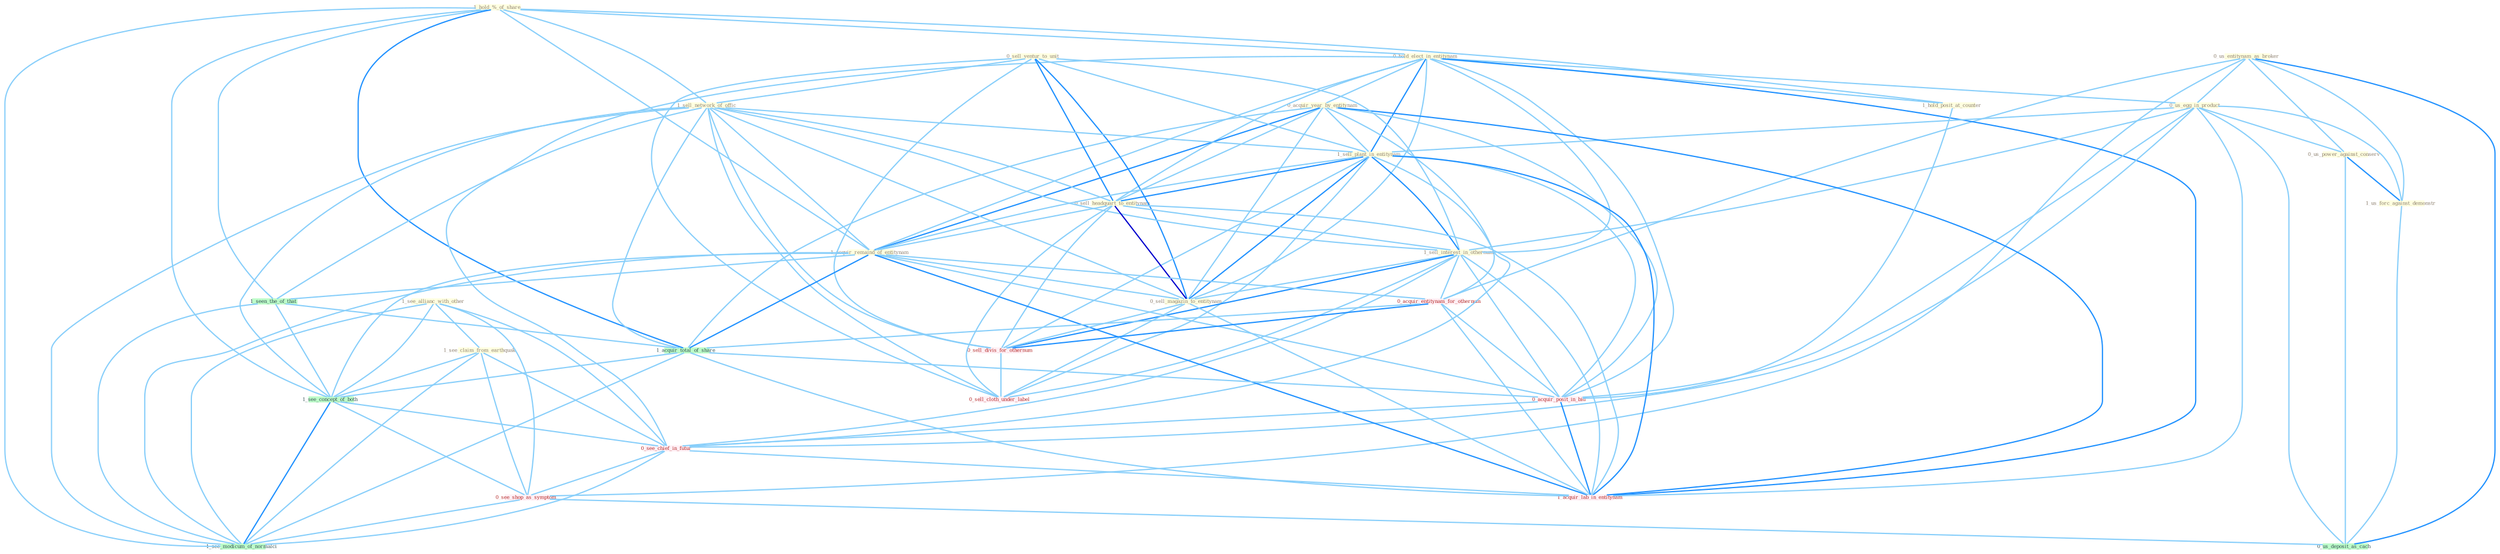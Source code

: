 Graph G{ 
    node
    [shape=polygon,style=filled,width=.5,height=.06,color="#BDFCC9",fixedsize=true,fontsize=4,
    fontcolor="#2f4f4f"];
    {node
    [color="#ffffe0", fontcolor="#8b7d6b"] "1_see_allianc_with_other " "1_hold_%_of_share " "0_us_entitynam_as_broker " "0_hold_elect_in_entitynam " "0_us_egg_in_product " "1_see_claim_from_earthquak " "0_acquir_year_by_entitynam " "0_us_power_against_conserv " "0_sell_ventur_to_unit " "1_hold_posit_at_counter " "1_sell_network_of_offic " "1_sell_plant_in_entitynam " "1_us_forc_against_demonstr " "0_sell_headquart_to_entitynam " "1_sell_interest_in_othernum " "1_acquir_remaind_of_entitynam " "0_sell_magazin_to_entitynam "}
{node [color="#fff0f5", fontcolor="#b22222"] "0_acquir_entitynam_for_othernum " "0_sell_divis_for_othernum " "0_sell_cloth_under_label " "0_acquir_posit_in_bid " "0_see_chief_in_futur " "0_see_shop_as_symptom " "1_acquir_lab_in_entitynam "}
edge [color="#B0E2FF"];

	"1_see_allianc_with_other " -- "1_see_claim_from_earthquak " [w="1", color="#87cefa" ];
	"1_see_allianc_with_other " -- "1_see_concept_of_both " [w="1", color="#87cefa" ];
	"1_see_allianc_with_other " -- "0_see_chief_in_futur " [w="1", color="#87cefa" ];
	"1_see_allianc_with_other " -- "0_see_shop_as_symptom " [w="1", color="#87cefa" ];
	"1_see_allianc_with_other " -- "1_see_modicum_of_normalci " [w="1", color="#87cefa" ];
	"1_hold_%_of_share " -- "0_hold_elect_in_entitynam " [w="1", color="#87cefa" ];
	"1_hold_%_of_share " -- "1_hold_posit_at_counter " [w="1", color="#87cefa" ];
	"1_hold_%_of_share " -- "1_sell_network_of_offic " [w="1", color="#87cefa" ];
	"1_hold_%_of_share " -- "1_acquir_remaind_of_entitynam " [w="1", color="#87cefa" ];
	"1_hold_%_of_share " -- "1_seen_the_of_that " [w="1", color="#87cefa" ];
	"1_hold_%_of_share " -- "1_acquir_total_of_share " [w="2", color="#1e90ff" , len=0.8];
	"1_hold_%_of_share " -- "1_see_concept_of_both " [w="1", color="#87cefa" ];
	"1_hold_%_of_share " -- "1_see_modicum_of_normalci " [w="1", color="#87cefa" ];
	"0_us_entitynam_as_broker " -- "0_us_egg_in_product " [w="1", color="#87cefa" ];
	"0_us_entitynam_as_broker " -- "0_us_power_against_conserv " [w="1", color="#87cefa" ];
	"0_us_entitynam_as_broker " -- "1_us_forc_against_demonstr " [w="1", color="#87cefa" ];
	"0_us_entitynam_as_broker " -- "0_acquir_entitynam_for_othernum " [w="1", color="#87cefa" ];
	"0_us_entitynam_as_broker " -- "0_see_shop_as_symptom " [w="1", color="#87cefa" ];
	"0_us_entitynam_as_broker " -- "0_us_deposit_as_cach " [w="2", color="#1e90ff" , len=0.8];
	"0_hold_elect_in_entitynam " -- "0_us_egg_in_product " [w="1", color="#87cefa" ];
	"0_hold_elect_in_entitynam " -- "0_acquir_year_by_entitynam " [w="1", color="#87cefa" ];
	"0_hold_elect_in_entitynam " -- "1_hold_posit_at_counter " [w="1", color="#87cefa" ];
	"0_hold_elect_in_entitynam " -- "1_sell_plant_in_entitynam " [w="2", color="#1e90ff" , len=0.8];
	"0_hold_elect_in_entitynam " -- "0_sell_headquart_to_entitynam " [w="1", color="#87cefa" ];
	"0_hold_elect_in_entitynam " -- "1_sell_interest_in_othernum " [w="1", color="#87cefa" ];
	"0_hold_elect_in_entitynam " -- "1_acquir_remaind_of_entitynam " [w="1", color="#87cefa" ];
	"0_hold_elect_in_entitynam " -- "0_sell_magazin_to_entitynam " [w="1", color="#87cefa" ];
	"0_hold_elect_in_entitynam " -- "0_acquir_posit_in_bid " [w="1", color="#87cefa" ];
	"0_hold_elect_in_entitynam " -- "0_see_chief_in_futur " [w="1", color="#87cefa" ];
	"0_hold_elect_in_entitynam " -- "1_acquir_lab_in_entitynam " [w="2", color="#1e90ff" , len=0.8];
	"0_us_egg_in_product " -- "0_us_power_against_conserv " [w="1", color="#87cefa" ];
	"0_us_egg_in_product " -- "1_sell_plant_in_entitynam " [w="1", color="#87cefa" ];
	"0_us_egg_in_product " -- "1_us_forc_against_demonstr " [w="1", color="#87cefa" ];
	"0_us_egg_in_product " -- "1_sell_interest_in_othernum " [w="1", color="#87cefa" ];
	"0_us_egg_in_product " -- "0_acquir_posit_in_bid " [w="1", color="#87cefa" ];
	"0_us_egg_in_product " -- "0_see_chief_in_futur " [w="1", color="#87cefa" ];
	"0_us_egg_in_product " -- "1_acquir_lab_in_entitynam " [w="1", color="#87cefa" ];
	"0_us_egg_in_product " -- "0_us_deposit_as_cach " [w="1", color="#87cefa" ];
	"1_see_claim_from_earthquak " -- "1_see_concept_of_both " [w="1", color="#87cefa" ];
	"1_see_claim_from_earthquak " -- "0_see_chief_in_futur " [w="1", color="#87cefa" ];
	"1_see_claim_from_earthquak " -- "0_see_shop_as_symptom " [w="1", color="#87cefa" ];
	"1_see_claim_from_earthquak " -- "1_see_modicum_of_normalci " [w="1", color="#87cefa" ];
	"0_acquir_year_by_entitynam " -- "1_sell_plant_in_entitynam " [w="1", color="#87cefa" ];
	"0_acquir_year_by_entitynam " -- "0_sell_headquart_to_entitynam " [w="1", color="#87cefa" ];
	"0_acquir_year_by_entitynam " -- "1_acquir_remaind_of_entitynam " [w="2", color="#1e90ff" , len=0.8];
	"0_acquir_year_by_entitynam " -- "0_sell_magazin_to_entitynam " [w="1", color="#87cefa" ];
	"0_acquir_year_by_entitynam " -- "0_acquir_entitynam_for_othernum " [w="1", color="#87cefa" ];
	"0_acquir_year_by_entitynam " -- "1_acquir_total_of_share " [w="1", color="#87cefa" ];
	"0_acquir_year_by_entitynam " -- "0_acquir_posit_in_bid " [w="1", color="#87cefa" ];
	"0_acquir_year_by_entitynam " -- "1_acquir_lab_in_entitynam " [w="2", color="#1e90ff" , len=0.8];
	"0_us_power_against_conserv " -- "1_us_forc_against_demonstr " [w="2", color="#1e90ff" , len=0.8];
	"0_us_power_against_conserv " -- "0_us_deposit_as_cach " [w="1", color="#87cefa" ];
	"0_sell_ventur_to_unit " -- "1_sell_network_of_offic " [w="1", color="#87cefa" ];
	"0_sell_ventur_to_unit " -- "1_sell_plant_in_entitynam " [w="1", color="#87cefa" ];
	"0_sell_ventur_to_unit " -- "0_sell_headquart_to_entitynam " [w="2", color="#1e90ff" , len=0.8];
	"0_sell_ventur_to_unit " -- "1_sell_interest_in_othernum " [w="1", color="#87cefa" ];
	"0_sell_ventur_to_unit " -- "0_sell_magazin_to_entitynam " [w="2", color="#1e90ff" , len=0.8];
	"0_sell_ventur_to_unit " -- "0_sell_divis_for_othernum " [w="1", color="#87cefa" ];
	"0_sell_ventur_to_unit " -- "0_sell_cloth_under_label " [w="1", color="#87cefa" ];
	"1_hold_posit_at_counter " -- "0_acquir_posit_in_bid " [w="1", color="#87cefa" ];
	"1_sell_network_of_offic " -- "1_sell_plant_in_entitynam " [w="1", color="#87cefa" ];
	"1_sell_network_of_offic " -- "0_sell_headquart_to_entitynam " [w="1", color="#87cefa" ];
	"1_sell_network_of_offic " -- "1_sell_interest_in_othernum " [w="1", color="#87cefa" ];
	"1_sell_network_of_offic " -- "1_acquir_remaind_of_entitynam " [w="1", color="#87cefa" ];
	"1_sell_network_of_offic " -- "0_sell_magazin_to_entitynam " [w="1", color="#87cefa" ];
	"1_sell_network_of_offic " -- "1_seen_the_of_that " [w="1", color="#87cefa" ];
	"1_sell_network_of_offic " -- "0_sell_divis_for_othernum " [w="1", color="#87cefa" ];
	"1_sell_network_of_offic " -- "1_acquir_total_of_share " [w="1", color="#87cefa" ];
	"1_sell_network_of_offic " -- "0_sell_cloth_under_label " [w="1", color="#87cefa" ];
	"1_sell_network_of_offic " -- "1_see_concept_of_both " [w="1", color="#87cefa" ];
	"1_sell_network_of_offic " -- "1_see_modicum_of_normalci " [w="1", color="#87cefa" ];
	"1_sell_plant_in_entitynam " -- "0_sell_headquart_to_entitynam " [w="2", color="#1e90ff" , len=0.8];
	"1_sell_plant_in_entitynam " -- "1_sell_interest_in_othernum " [w="2", color="#1e90ff" , len=0.8];
	"1_sell_plant_in_entitynam " -- "1_acquir_remaind_of_entitynam " [w="1", color="#87cefa" ];
	"1_sell_plant_in_entitynam " -- "0_sell_magazin_to_entitynam " [w="2", color="#1e90ff" , len=0.8];
	"1_sell_plant_in_entitynam " -- "0_sell_divis_for_othernum " [w="1", color="#87cefa" ];
	"1_sell_plant_in_entitynam " -- "0_sell_cloth_under_label " [w="1", color="#87cefa" ];
	"1_sell_plant_in_entitynam " -- "0_acquir_posit_in_bid " [w="1", color="#87cefa" ];
	"1_sell_plant_in_entitynam " -- "0_see_chief_in_futur " [w="1", color="#87cefa" ];
	"1_sell_plant_in_entitynam " -- "1_acquir_lab_in_entitynam " [w="2", color="#1e90ff" , len=0.8];
	"1_us_forc_against_demonstr " -- "0_us_deposit_as_cach " [w="1", color="#87cefa" ];
	"0_sell_headquart_to_entitynam " -- "1_sell_interest_in_othernum " [w="1", color="#87cefa" ];
	"0_sell_headquart_to_entitynam " -- "1_acquir_remaind_of_entitynam " [w="1", color="#87cefa" ];
	"0_sell_headquart_to_entitynam " -- "0_sell_magazin_to_entitynam " [w="3", color="#0000cd" , len=0.6];
	"0_sell_headquart_to_entitynam " -- "0_sell_divis_for_othernum " [w="1", color="#87cefa" ];
	"0_sell_headquart_to_entitynam " -- "0_sell_cloth_under_label " [w="1", color="#87cefa" ];
	"0_sell_headquart_to_entitynam " -- "1_acquir_lab_in_entitynam " [w="1", color="#87cefa" ];
	"1_sell_interest_in_othernum " -- "0_sell_magazin_to_entitynam " [w="1", color="#87cefa" ];
	"1_sell_interest_in_othernum " -- "0_acquir_entitynam_for_othernum " [w="1", color="#87cefa" ];
	"1_sell_interest_in_othernum " -- "0_sell_divis_for_othernum " [w="2", color="#1e90ff" , len=0.8];
	"1_sell_interest_in_othernum " -- "0_sell_cloth_under_label " [w="1", color="#87cefa" ];
	"1_sell_interest_in_othernum " -- "0_acquir_posit_in_bid " [w="1", color="#87cefa" ];
	"1_sell_interest_in_othernum " -- "0_see_chief_in_futur " [w="1", color="#87cefa" ];
	"1_sell_interest_in_othernum " -- "1_acquir_lab_in_entitynam " [w="1", color="#87cefa" ];
	"1_acquir_remaind_of_entitynam " -- "0_sell_magazin_to_entitynam " [w="1", color="#87cefa" ];
	"1_acquir_remaind_of_entitynam " -- "0_acquir_entitynam_for_othernum " [w="1", color="#87cefa" ];
	"1_acquir_remaind_of_entitynam " -- "1_seen_the_of_that " [w="1", color="#87cefa" ];
	"1_acquir_remaind_of_entitynam " -- "1_acquir_total_of_share " [w="2", color="#1e90ff" , len=0.8];
	"1_acquir_remaind_of_entitynam " -- "0_acquir_posit_in_bid " [w="1", color="#87cefa" ];
	"1_acquir_remaind_of_entitynam " -- "1_see_concept_of_both " [w="1", color="#87cefa" ];
	"1_acquir_remaind_of_entitynam " -- "1_acquir_lab_in_entitynam " [w="2", color="#1e90ff" , len=0.8];
	"1_acquir_remaind_of_entitynam " -- "1_see_modicum_of_normalci " [w="1", color="#87cefa" ];
	"0_sell_magazin_to_entitynam " -- "0_sell_divis_for_othernum " [w="1", color="#87cefa" ];
	"0_sell_magazin_to_entitynam " -- "0_sell_cloth_under_label " [w="1", color="#87cefa" ];
	"0_sell_magazin_to_entitynam " -- "1_acquir_lab_in_entitynam " [w="1", color="#87cefa" ];
	"0_acquir_entitynam_for_othernum " -- "0_sell_divis_for_othernum " [w="2", color="#1e90ff" , len=0.8];
	"0_acquir_entitynam_for_othernum " -- "1_acquir_total_of_share " [w="1", color="#87cefa" ];
	"0_acquir_entitynam_for_othernum " -- "0_acquir_posit_in_bid " [w="1", color="#87cefa" ];
	"0_acquir_entitynam_for_othernum " -- "1_acquir_lab_in_entitynam " [w="1", color="#87cefa" ];
	"1_seen_the_of_that " -- "1_acquir_total_of_share " [w="1", color="#87cefa" ];
	"1_seen_the_of_that " -- "1_see_concept_of_both " [w="1", color="#87cefa" ];
	"1_seen_the_of_that " -- "1_see_modicum_of_normalci " [w="1", color="#87cefa" ];
	"0_sell_divis_for_othernum " -- "0_sell_cloth_under_label " [w="1", color="#87cefa" ];
	"1_acquir_total_of_share " -- "0_acquir_posit_in_bid " [w="1", color="#87cefa" ];
	"1_acquir_total_of_share " -- "1_see_concept_of_both " [w="1", color="#87cefa" ];
	"1_acquir_total_of_share " -- "1_acquir_lab_in_entitynam " [w="1", color="#87cefa" ];
	"1_acquir_total_of_share " -- "1_see_modicum_of_normalci " [w="1", color="#87cefa" ];
	"0_acquir_posit_in_bid " -- "0_see_chief_in_futur " [w="1", color="#87cefa" ];
	"0_acquir_posit_in_bid " -- "1_acquir_lab_in_entitynam " [w="2", color="#1e90ff" , len=0.8];
	"1_see_concept_of_both " -- "0_see_chief_in_futur " [w="1", color="#87cefa" ];
	"1_see_concept_of_both " -- "0_see_shop_as_symptom " [w="1", color="#87cefa" ];
	"1_see_concept_of_both " -- "1_see_modicum_of_normalci " [w="2", color="#1e90ff" , len=0.8];
	"0_see_chief_in_futur " -- "0_see_shop_as_symptom " [w="1", color="#87cefa" ];
	"0_see_chief_in_futur " -- "1_acquir_lab_in_entitynam " [w="1", color="#87cefa" ];
	"0_see_chief_in_futur " -- "1_see_modicum_of_normalci " [w="1", color="#87cefa" ];
	"0_see_shop_as_symptom " -- "0_us_deposit_as_cach " [w="1", color="#87cefa" ];
	"0_see_shop_as_symptom " -- "1_see_modicum_of_normalci " [w="1", color="#87cefa" ];
}